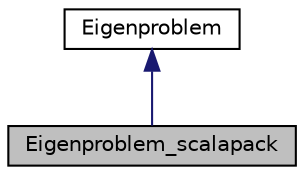 digraph "Eigenproblem_scalapack"
{
 // INTERACTIVE_SVG=YES
  edge [fontname="Helvetica",fontsize="10",labelfontname="Helvetica",labelfontsize="10"];
  node [fontname="Helvetica",fontsize="10",shape=record];
  Node1 [label="Eigenproblem_scalapack",height=0.2,width=0.4,color="black", fillcolor="grey75", style="filled", fontcolor="black"];
  Node2 -> Node1 [dir="back",color="midnightblue",fontsize="10",style="solid"];
  Node2 [label="Eigenproblem",height=0.2,width=0.4,color="black", fillcolor="white", style="filled",URL="$class_eigenproblem.html",tooltip="Base class for eigen-value problems. "];
}

